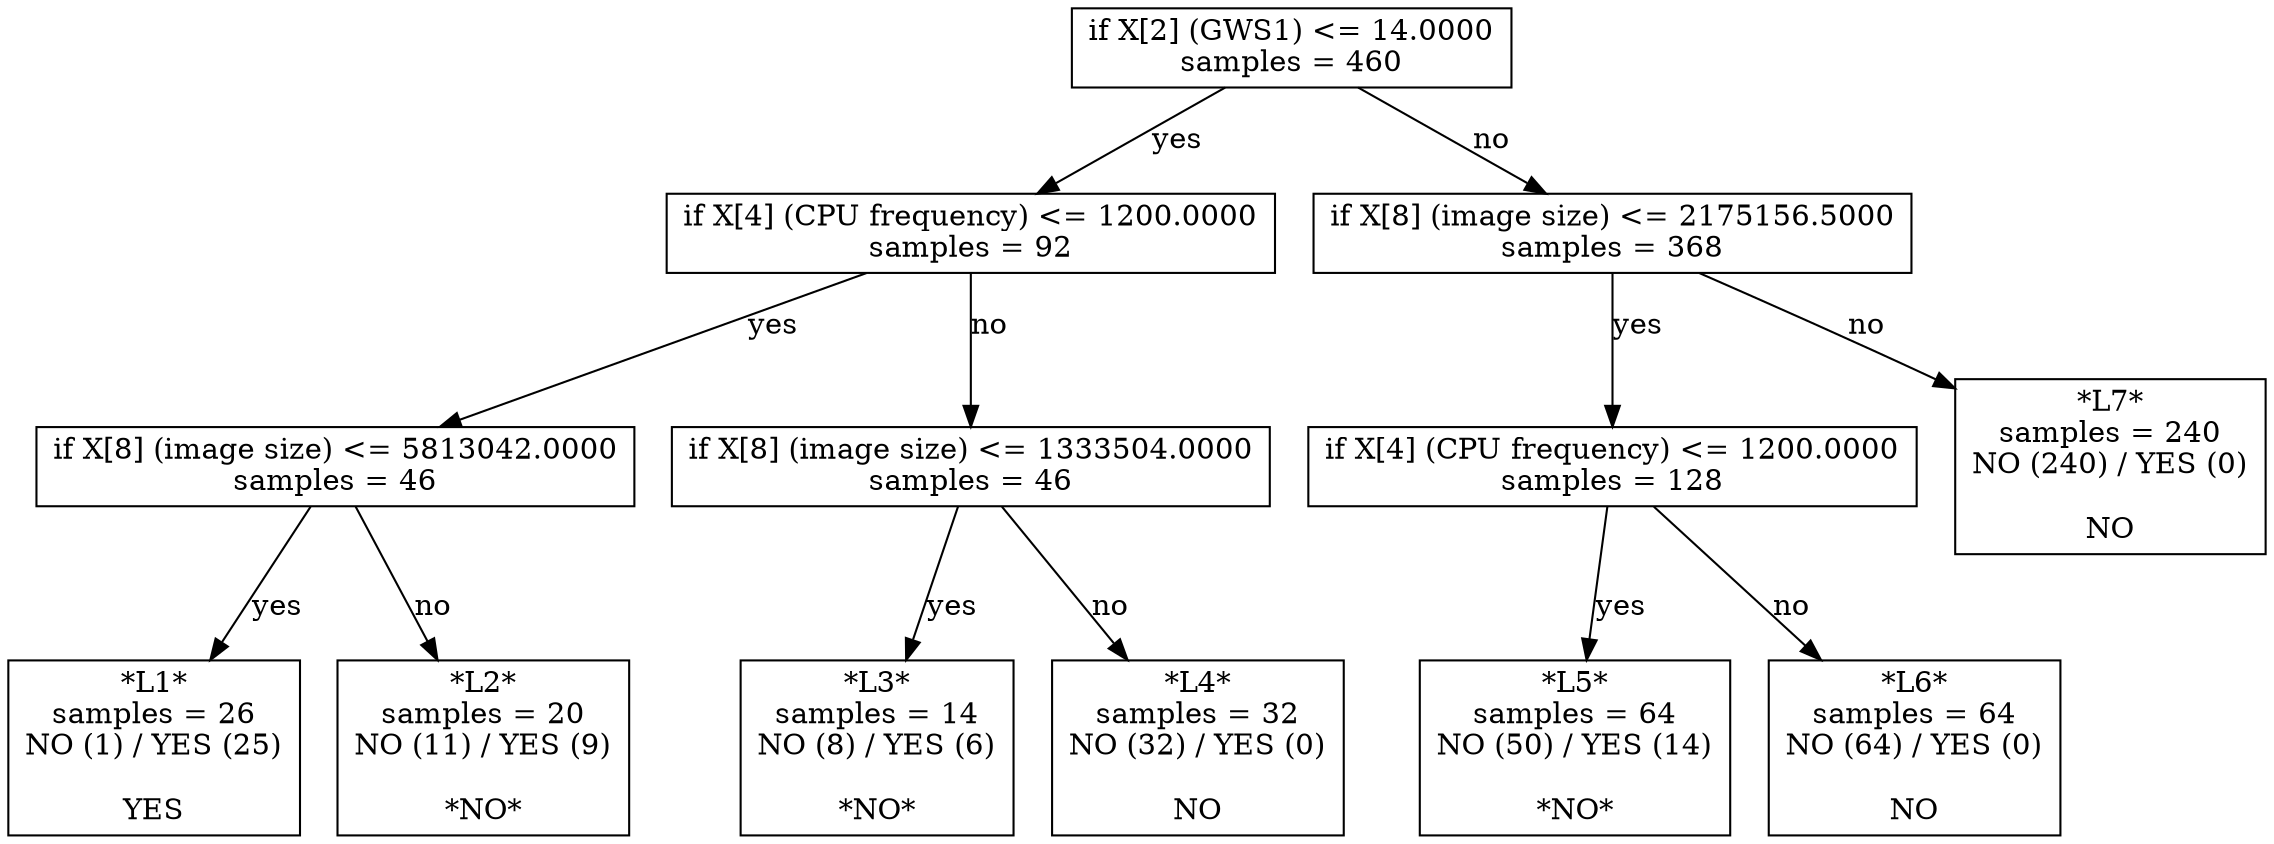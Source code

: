 digraph Tree {
0 [label="if X[2] (GWS1) <= 14.0000\nsamples = 460", shape="box"] ;
1 [label="if X[4] (CPU frequency) <= 1200.0000\nsamples = 92", shape="box"] ;
0 -> 1 [label="yes"];
2 [label="if X[8] (image size) <= 5813042.0000\nsamples = 46", shape="box"] ;
1 -> 2 [label="yes"];
3 [label="*L1*\nsamples = 26\nNO (1) / YES (25)\n\nYES", shape="box"] ;
2 -> 3 [label="yes"];
4 [label="*L2*\nsamples = 20\nNO (11) / YES (9)\n\n*NO*", shape="box"] ;
2 -> 4 [label="no"];
5 [label="if X[8] (image size) <= 1333504.0000\nsamples = 46", shape="box"] ;
1 -> 5 [label="no"];
6 [label="*L3*\nsamples = 14\nNO (8) / YES (6)\n\n*NO*", shape="box"] ;
5 -> 6 [label="yes"];
7 [label="*L4*\nsamples = 32\nNO (32) / YES (0)\n\nNO", shape="box"] ;
5 -> 7 [label="no"];
8 [label="if X[8] (image size) <= 2175156.5000\nsamples = 368", shape="box"] ;
0 -> 8 [label="no"];
9 [label="if X[4] (CPU frequency) <= 1200.0000\nsamples = 128", shape="box"] ;
8 -> 9 [label="yes"];
10 [label="*L5*\nsamples = 64\nNO (50) / YES (14)\n\n*NO*", shape="box"] ;
9 -> 10 [label="yes"];
11 [label="*L6*\nsamples = 64\nNO (64) / YES (0)\n\nNO", shape="box"] ;
9 -> 11 [label="no"];
12 [label="*L7*\nsamples = 240\nNO (240) / YES (0)\n\nNO", shape="box"] ;
8 -> 12 [label="no"];
}
